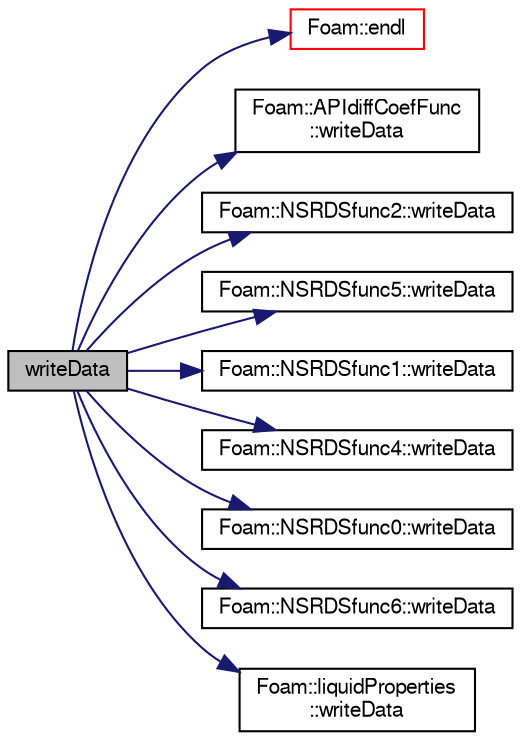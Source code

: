 digraph "writeData"
{
  bgcolor="transparent";
  edge [fontname="FreeSans",fontsize="10",labelfontname="FreeSans",labelfontsize="10"];
  node [fontname="FreeSans",fontsize="10",shape=record];
  rankdir="LR";
  Node137 [label="writeData",height=0.2,width=0.4,color="black", fillcolor="grey75", style="filled", fontcolor="black"];
  Node137 -> Node138 [color="midnightblue",fontsize="10",style="solid",fontname="FreeSans"];
  Node138 [label="Foam::endl",height=0.2,width=0.4,color="red",URL="$a21124.html#a2db8fe02a0d3909e9351bb4275b23ce4",tooltip="Add newline and flush stream. "];
  Node137 -> Node140 [color="midnightblue",fontsize="10",style="solid",fontname="FreeSans"];
  Node140 [label="Foam::APIdiffCoefFunc\l::writeData",height=0.2,width=0.4,color="black",URL="$a30406.html#a4a9a5e81ef203c89a365d47f0acc39b9",tooltip="Write the function coefficients. "];
  Node137 -> Node141 [color="midnightblue",fontsize="10",style="solid",fontname="FreeSans"];
  Node141 [label="Foam::NSRDSfunc2::writeData",height=0.2,width=0.4,color="black",URL="$a30422.html#a4a9a5e81ef203c89a365d47f0acc39b9",tooltip="Write the function coefficients. "];
  Node137 -> Node142 [color="midnightblue",fontsize="10",style="solid",fontname="FreeSans"];
  Node142 [label="Foam::NSRDSfunc5::writeData",height=0.2,width=0.4,color="black",URL="$a30434.html#a4a9a5e81ef203c89a365d47f0acc39b9",tooltip="Write the function coefficients. "];
  Node137 -> Node143 [color="midnightblue",fontsize="10",style="solid",fontname="FreeSans"];
  Node143 [label="Foam::NSRDSfunc1::writeData",height=0.2,width=0.4,color="black",URL="$a30414.html#a4a9a5e81ef203c89a365d47f0acc39b9",tooltip="Write the function coefficients. "];
  Node137 -> Node144 [color="midnightblue",fontsize="10",style="solid",fontname="FreeSans"];
  Node144 [label="Foam::NSRDSfunc4::writeData",height=0.2,width=0.4,color="black",URL="$a30430.html#a4a9a5e81ef203c89a365d47f0acc39b9",tooltip="Write the function coefficients. "];
  Node137 -> Node145 [color="midnightblue",fontsize="10",style="solid",fontname="FreeSans"];
  Node145 [label="Foam::NSRDSfunc0::writeData",height=0.2,width=0.4,color="black",URL="$a30410.html#a4a9a5e81ef203c89a365d47f0acc39b9",tooltip="Write the function coefficients. "];
  Node137 -> Node146 [color="midnightblue",fontsize="10",style="solid",fontname="FreeSans"];
  Node146 [label="Foam::NSRDSfunc6::writeData",height=0.2,width=0.4,color="black",URL="$a30438.html#a4a9a5e81ef203c89a365d47f0acc39b9",tooltip="Write the function coefficients. "];
  Node137 -> Node147 [color="midnightblue",fontsize="10",style="solid",fontname="FreeSans"];
  Node147 [label="Foam::liquidProperties\l::writeData",height=0.2,width=0.4,color="black",URL="$a29954.html#a4a9a5e81ef203c89a365d47f0acc39b9",tooltip="Write the function coefficients. "];
}
